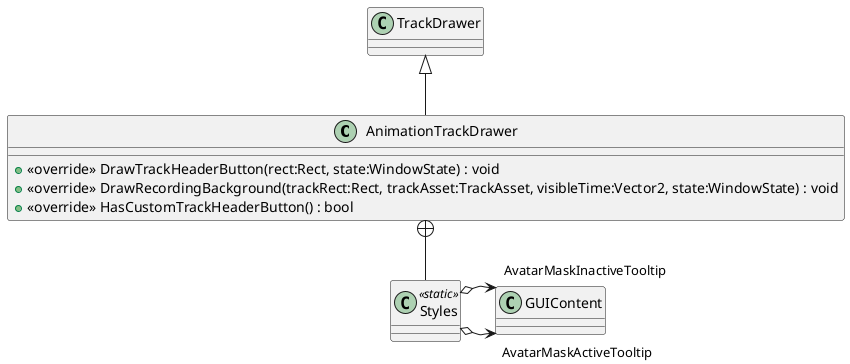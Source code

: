 @startuml
class AnimationTrackDrawer {
    + <<override>> DrawTrackHeaderButton(rect:Rect, state:WindowState) : void
    + <<override>> DrawRecordingBackground(trackRect:Rect, trackAsset:TrackAsset, visibleTime:Vector2, state:WindowState) : void
    + <<override>> HasCustomTrackHeaderButton() : bool
}
class Styles <<static>> {
}
TrackDrawer <|-- AnimationTrackDrawer
AnimationTrackDrawer +-- Styles
Styles o-> "AvatarMaskActiveTooltip" GUIContent
Styles o-> "AvatarMaskInactiveTooltip" GUIContent
@enduml
